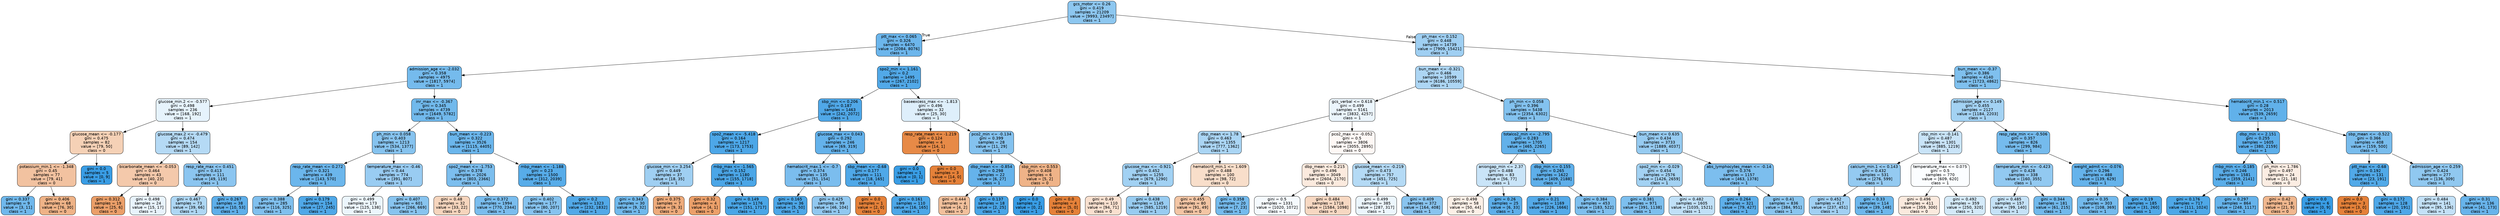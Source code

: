 digraph Tree {
node [shape=box, style="filled, rounded", color="black", fontname="helvetica"] ;
edge [fontname="helvetica"] ;
0 [label="gcs_motor <= 0.26\ngini = 0.419\nsamples = 21209\nvalue = [9993, 23497]\nclass = 1", fillcolor="#8dc7f0"] ;
1 [label="ptt_max <= 0.065\ngini = 0.326\nsamples = 6470\nvalue = [2084, 8076]\nclass = 1", fillcolor="#6cb6ec"] ;
0 -> 1 [labeldistance=2.5, labelangle=45, headlabel="True"] ;
2 [label="admission_age <= -2.032\ngini = 0.358\nsamples = 4975\nvalue = [1817, 5974]\nclass = 1", fillcolor="#75bbed"] ;
1 -> 2 ;
3 [label="glucose_min.2 <= -0.577\ngini = 0.498\nsamples = 236\nvalue = [168, 192]\nclass = 1", fillcolor="#e6f3fc"] ;
2 -> 3 ;
4 [label="glucose_mean <= -0.177\ngini = 0.475\nsamples = 82\nvalue = [79, 50]\nclass = 0", fillcolor="#f5d1b6"] ;
3 -> 4 ;
5 [label="potassium_min.1 <= -1.348\ngini = 0.45\nsamples = 77\nvalue = [79, 41]\nclass = 0", fillcolor="#f2c2a0"] ;
4 -> 5 ;
6 [label="gini = 0.337\nsamples = 9\nvalue = [3, 11]\nclass = 1", fillcolor="#6fb8ec"] ;
5 -> 6 ;
7 [label="gini = 0.406\nsamples = 68\nvalue = [76, 30]\nclass = 0", fillcolor="#efb387"] ;
5 -> 7 ;
8 [label="gini = 0.0\nsamples = 5\nvalue = [0, 9]\nclass = 1", fillcolor="#399de5"] ;
4 -> 8 ;
9 [label="glucose_max.2 <= -0.479\ngini = 0.474\nsamples = 154\nvalue = [89, 142]\nclass = 1", fillcolor="#b5daf5"] ;
3 -> 9 ;
10 [label="bicarbonate_mean <= -0.053\ngini = 0.464\nsamples = 43\nvalue = [40, 23]\nclass = 0", fillcolor="#f4c9ab"] ;
9 -> 10 ;
11 [label="gini = 0.312\nsamples = 19\nvalue = [25, 6]\nclass = 0", fillcolor="#eb9f69"] ;
10 -> 11 ;
12 [label="gini = 0.498\nsamples = 24\nvalue = [15, 17]\nclass = 1", fillcolor="#e8f3fc"] ;
10 -> 12 ;
13 [label="resp_rate_max <= 0.451\ngini = 0.413\nsamples = 111\nvalue = [49, 119]\nclass = 1", fillcolor="#8bc5f0"] ;
9 -> 13 ;
14 [label="gini = 0.467\nsamples = 73\nvalue = [39, 66]\nclass = 1", fillcolor="#aed7f4"] ;
13 -> 14 ;
15 [label="gini = 0.267\nsamples = 38\nvalue = [10, 53]\nclass = 1", fillcolor="#5eafea"] ;
13 -> 15 ;
16 [label="inr_max <= -0.367\ngini = 0.345\nsamples = 4739\nvalue = [1649, 5782]\nclass = 1", fillcolor="#71b9ec"] ;
2 -> 16 ;
17 [label="ph_min <= 0.058\ngini = 0.403\nsamples = 1213\nvalue = [534, 1377]\nclass = 1", fillcolor="#86c3ef"] ;
16 -> 17 ;
18 [label="resp_rate_mean <= 0.272\ngini = 0.321\nsamples = 439\nvalue = [143, 570]\nclass = 1", fillcolor="#6bb6ec"] ;
17 -> 18 ;
19 [label="gini = 0.388\nsamples = 285\nvalue = [116, 325]\nclass = 1", fillcolor="#80c0ee"] ;
18 -> 19 ;
20 [label="gini = 0.179\nsamples = 154\nvalue = [27, 245]\nclass = 1", fillcolor="#4fa8e8"] ;
18 -> 20 ;
21 [label="temperature_max <= -0.46\ngini = 0.44\nsamples = 774\nvalue = [391, 807]\nclass = 1", fillcolor="#99ccf2"] ;
17 -> 21 ;
22 [label="gini = 0.499\nsamples = 173\nvalue = [125, 138]\nclass = 1", fillcolor="#ecf6fd"] ;
21 -> 22 ;
23 [label="gini = 0.407\nsamples = 601\nvalue = [266, 669]\nclass = 1", fillcolor="#88c4ef"] ;
21 -> 23 ;
24 [label="bun_mean <= -0.223\ngini = 0.322\nsamples = 3526\nvalue = [1115, 4405]\nclass = 1", fillcolor="#6bb6ec"] ;
16 -> 24 ;
25 [label="spo2_mean <= -1.753\ngini = 0.378\nsamples = 2026\nvalue = [803, 2366]\nclass = 1", fillcolor="#7cbeee"] ;
24 -> 25 ;
26 [label="gini = 0.48\nsamples = 32\nvalue = [33, 22]\nclass = 0", fillcolor="#f6d5bd"] ;
25 -> 26 ;
27 [label="gini = 0.372\nsamples = 1994\nvalue = [770, 2344]\nclass = 1", fillcolor="#7abdee"] ;
25 -> 27 ;
28 [label="mbp_mean <= -1.188\ngini = 0.23\nsamples = 1500\nvalue = [312, 2039]\nclass = 1", fillcolor="#57ace9"] ;
24 -> 28 ;
29 [label="gini = 0.402\nsamples = 177\nvalue = [80, 207]\nclass = 1", fillcolor="#86c3ef"] ;
28 -> 29 ;
30 [label="gini = 0.2\nsamples = 1323\nvalue = [232, 1832]\nclass = 1", fillcolor="#52a9e8"] ;
28 -> 30 ;
31 [label="spo2_min <= 1.161\ngini = 0.2\nsamples = 1495\nvalue = [267, 2102]\nclass = 1", fillcolor="#52a9e8"] ;
1 -> 31 ;
32 [label="sbp_min <= 0.206\ngini = 0.187\nsamples = 1463\nvalue = [242, 2072]\nclass = 1", fillcolor="#50a8e8"] ;
31 -> 32 ;
33 [label="spo2_mean <= -5.418\ngini = 0.164\nsamples = 1217\nvalue = [173, 1753]\nclass = 1", fillcolor="#4da7e8"] ;
32 -> 33 ;
34 [label="glucose_min <= 3.254\ngini = 0.449\nsamples = 37\nvalue = [18, 35]\nclass = 1", fillcolor="#9fcff2"] ;
33 -> 34 ;
35 [label="gini = 0.343\nsamples = 30\nvalue = [9, 32]\nclass = 1", fillcolor="#71b9ec"] ;
34 -> 35 ;
36 [label="gini = 0.375\nsamples = 7\nvalue = [9, 3]\nclass = 0", fillcolor="#eeab7b"] ;
34 -> 36 ;
37 [label="mbp_max <= -1.565\ngini = 0.152\nsamples = 1180\nvalue = [155, 1718]\nclass = 1", fillcolor="#4ba6e7"] ;
33 -> 37 ;
38 [label="gini = 0.32\nsamples = 4\nvalue = [4, 1]\nclass = 0", fillcolor="#eca06a"] ;
37 -> 38 ;
39 [label="gini = 0.149\nsamples = 1176\nvalue = [151, 1717]\nclass = 1", fillcolor="#4aa6e7"] ;
37 -> 39 ;
40 [label="glucose_max <= 0.043\ngini = 0.292\nsamples = 246\nvalue = [69, 319]\nclass = 1", fillcolor="#64b2eb"] ;
32 -> 40 ;
41 [label="hematocrit_max.1 <= -0.7\ngini = 0.374\nsamples = 135\nvalue = [51, 154]\nclass = 1", fillcolor="#7bbdee"] ;
40 -> 41 ;
42 [label="gini = 0.165\nsamples = 36\nvalue = [5, 50]\nclass = 1", fillcolor="#4da7e8"] ;
41 -> 42 ;
43 [label="gini = 0.425\nsamples = 99\nvalue = [46, 104]\nclass = 1", fillcolor="#91c8f0"] ;
41 -> 43 ;
44 [label="sbp_mean <= -0.68\ngini = 0.177\nsamples = 111\nvalue = [18, 165]\nclass = 1", fillcolor="#4fa8e8"] ;
40 -> 44 ;
45 [label="gini = 0.0\nsamples = 1\nvalue = [2, 0]\nclass = 0", fillcolor="#e58139"] ;
44 -> 45 ;
46 [label="gini = 0.161\nsamples = 110\nvalue = [16, 165]\nclass = 1", fillcolor="#4ca7e8"] ;
44 -> 46 ;
47 [label="baseexcess_max <= -1.813\ngini = 0.496\nsamples = 32\nvalue = [25, 30]\nclass = 1", fillcolor="#deeffb"] ;
31 -> 47 ;
48 [label="resp_rate_mean <= -1.219\ngini = 0.124\nsamples = 4\nvalue = [14, 1]\nclass = 0", fillcolor="#e78a47"] ;
47 -> 48 ;
49 [label="gini = 0.0\nsamples = 1\nvalue = [0, 1]\nclass = 1", fillcolor="#399de5"] ;
48 -> 49 ;
50 [label="gini = 0.0\nsamples = 3\nvalue = [14, 0]\nclass = 0", fillcolor="#e58139"] ;
48 -> 50 ;
51 [label="pco2_min <= -0.134\ngini = 0.399\nsamples = 28\nvalue = [11, 29]\nclass = 1", fillcolor="#84c2ef"] ;
47 -> 51 ;
52 [label="dbp_mean <= -0.854\ngini = 0.298\nsamples = 22\nvalue = [6, 27]\nclass = 1", fillcolor="#65b3eb"] ;
51 -> 52 ;
53 [label="gini = 0.444\nsamples = 4\nvalue = [4, 2]\nclass = 0", fillcolor="#f2c09c"] ;
52 -> 53 ;
54 [label="gini = 0.137\nsamples = 18\nvalue = [2, 25]\nclass = 1", fillcolor="#49a5e7"] ;
52 -> 54 ;
55 [label="sbp_min <= 0.553\ngini = 0.408\nsamples = 6\nvalue = [5, 2]\nclass = 0", fillcolor="#efb388"] ;
51 -> 55 ;
56 [label="gini = 0.0\nsamples = 2\nvalue = [0, 2]\nclass = 1", fillcolor="#399de5"] ;
55 -> 56 ;
57 [label="gini = 0.0\nsamples = 4\nvalue = [5, 0]\nclass = 0", fillcolor="#e58139"] ;
55 -> 57 ;
58 [label="ph_max <= 0.152\ngini = 0.448\nsamples = 14739\nvalue = [7909, 15421]\nclass = 1", fillcolor="#9fcff2"] ;
0 -> 58 [labeldistance=2.5, labelangle=-45, headlabel="False"] ;
59 [label="bun_mean <= -0.321\ngini = 0.466\nsamples = 10599\nvalue = [6186, 10559]\nclass = 1", fillcolor="#add6f4"] ;
58 -> 59 ;
60 [label="gcs_verbal <= 0.618\ngini = 0.499\nsamples = 5161\nvalue = [3832, 4257]\nclass = 1", fillcolor="#ebf5fc"] ;
59 -> 60 ;
61 [label="dbp_mean <= 1.78\ngini = 0.463\nsamples = 1355\nvalue = [777, 1362]\nclass = 1", fillcolor="#aad5f4"] ;
60 -> 61 ;
62 [label="glucose_max <= -0.921\ngini = 0.452\nsamples = 1255\nvalue = [679, 1290]\nclass = 1", fillcolor="#a1d1f3"] ;
61 -> 62 ;
63 [label="gini = 0.49\nsamples = 110\nvalue = [94, 71]\nclass = 0", fillcolor="#f9e0cf"] ;
62 -> 63 ;
64 [label="gini = 0.438\nsamples = 1145\nvalue = [585, 1219]\nclass = 1", fillcolor="#98ccf1"] ;
62 -> 64 ;
65 [label="hematocrit_min.1 <= 1.609\ngini = 0.488\nsamples = 100\nvalue = [98, 72]\nclass = 0", fillcolor="#f8deca"] ;
61 -> 65 ;
66 [label="gini = 0.455\nsamples = 80\nvalue = [91, 49]\nclass = 0", fillcolor="#f3c5a4"] ;
65 -> 66 ;
67 [label="gini = 0.358\nsamples = 20\nvalue = [7, 23]\nclass = 1", fillcolor="#75bbed"] ;
65 -> 67 ;
68 [label="pco2_max <= -0.052\ngini = 0.5\nsamples = 3806\nvalue = [3055, 2895]\nclass = 0", fillcolor="#fef8f5"] ;
60 -> 68 ;
69 [label="dbp_mean <= 0.215\ngini = 0.496\nsamples = 3049\nvalue = [2604, 2170]\nclass = 0", fillcolor="#fbeade"] ;
68 -> 69 ;
70 [label="gini = 0.5\nsamples = 1331\nvalue = [1020, 1072]\nclass = 1", fillcolor="#f5fafe"] ;
69 -> 70 ;
71 [label="gini = 0.484\nsamples = 1718\nvalue = [1584, 1098]\nclass = 0", fillcolor="#f7d8c2"] ;
69 -> 71 ;
72 [label="glucose_mean <= -0.219\ngini = 0.473\nsamples = 757\nvalue = [451, 725]\nclass = 1", fillcolor="#b4daf5"] ;
68 -> 72 ;
73 [label="gini = 0.499\nsamples = 385\nvalue = [287, 317]\nclass = 1", fillcolor="#ecf6fd"] ;
72 -> 73 ;
74 [label="gini = 0.409\nsamples = 372\nvalue = [164, 408]\nclass = 1", fillcolor="#89c4ef"] ;
72 -> 74 ;
75 [label="ph_min <= 0.058\ngini = 0.396\nsamples = 5438\nvalue = [2354, 6302]\nclass = 1", fillcolor="#83c2ef"] ;
59 -> 75 ;
76 [label="totalco2_min <= -2.795\ngini = 0.283\nsamples = 1705\nvalue = [465, 2265]\nclass = 1", fillcolor="#62b1ea"] ;
75 -> 76 ;
77 [label="aniongap_min <= 2.37\ngini = 0.488\nsamples = 83\nvalue = [56, 77]\nclass = 1", fillcolor="#c9e4f8"] ;
76 -> 77 ;
78 [label="gini = 0.498\nsamples = 58\nvalue = [50, 44]\nclass = 0", fillcolor="#fcf0e7"] ;
77 -> 78 ;
79 [label="gini = 0.26\nsamples = 25\nvalue = [6, 33]\nclass = 1", fillcolor="#5dafea"] ;
77 -> 79 ;
80 [label="dbp_min <= 0.155\ngini = 0.265\nsamples = 1622\nvalue = [409, 2188]\nclass = 1", fillcolor="#5eafea"] ;
76 -> 80 ;
81 [label="gini = 0.21\nsamples = 1169\nvalue = [226, 1666]\nclass = 1", fillcolor="#54aae9"] ;
80 -> 81 ;
82 [label="gini = 0.384\nsamples = 453\nvalue = [183, 522]\nclass = 1", fillcolor="#7ebfee"] ;
80 -> 82 ;
83 [label="bun_mean <= 0.635\ngini = 0.434\nsamples = 3733\nvalue = [1889, 4037]\nclass = 1", fillcolor="#96cbf1"] ;
75 -> 83 ;
84 [label="spo2_min <= -0.029\ngini = 0.454\nsamples = 2576\nvalue = [1426, 2659]\nclass = 1", fillcolor="#a3d2f3"] ;
83 -> 84 ;
85 [label="gini = 0.381\nsamples = 971\nvalue = [391, 1138]\nclass = 1", fillcolor="#7dbfee"] ;
84 -> 85 ;
86 [label="gini = 0.482\nsamples = 1605\nvalue = [1035, 1521]\nclass = 1", fillcolor="#c0e0f7"] ;
84 -> 86 ;
87 [label="abs_lymphocytes_mean <= -0.14\ngini = 0.376\nsamples = 1157\nvalue = [463, 1378]\nclass = 1", fillcolor="#7cbeee"] ;
83 -> 87 ;
88 [label="gini = 0.264\nsamples = 321\nvalue = [79, 427]\nclass = 1", fillcolor="#5eafea"] ;
87 -> 88 ;
89 [label="gini = 0.41\nsamples = 836\nvalue = [384, 951]\nclass = 1", fillcolor="#89c5ef"] ;
87 -> 89 ;
90 [label="bun_mean <= -0.37\ngini = 0.386\nsamples = 4140\nvalue = [1723, 4862]\nclass = 1", fillcolor="#7fc0ee"] ;
58 -> 90 ;
91 [label="admission_age <= 0.149\ngini = 0.455\nsamples = 2127\nvalue = [1184, 2203]\nclass = 1", fillcolor="#a3d2f3"] ;
90 -> 91 ;
92 [label="sbp_min <= -0.141\ngini = 0.487\nsamples = 1301\nvalue = [885, 1219]\nclass = 1", fillcolor="#c9e4f8"] ;
91 -> 92 ;
93 [label="calcium_min.1 <= 0.143\ngini = 0.432\nsamples = 531\nvalue = [276, 599]\nclass = 1", fillcolor="#94caf1"] ;
92 -> 93 ;
94 [label="gini = 0.452\nsamples = 417\nvalue = [237, 451]\nclass = 1", fillcolor="#a1d0f3"] ;
93 -> 94 ;
95 [label="gini = 0.33\nsamples = 114\nvalue = [39, 148]\nclass = 1", fillcolor="#6db7ec"] ;
93 -> 95 ;
96 [label="temperature_max <= 0.075\ngini = 0.5\nsamples = 770\nvalue = [609, 620]\nclass = 1", fillcolor="#fbfdff"] ;
92 -> 96 ;
97 [label="gini = 0.496\nsamples = 411\nvalue = [359, 300]\nclass = 0", fillcolor="#fbeade"] ;
96 -> 97 ;
98 [label="gini = 0.492\nsamples = 359\nvalue = [250, 320]\nclass = 1", fillcolor="#d4eaf9"] ;
96 -> 98 ;
99 [label="resp_rate_min <= -0.506\ngini = 0.357\nsamples = 826\nvalue = [299, 984]\nclass = 1", fillcolor="#75bbed"] ;
91 -> 99 ;
100 [label="temperature_min <= -0.423\ngini = 0.428\nsamples = 338\nvalue = [160, 355]\nclass = 1", fillcolor="#92c9f1"] ;
99 -> 100 ;
101 [label="gini = 0.485\nsamples = 157\nvalue = [99, 140]\nclass = 1", fillcolor="#c5e2f7"] ;
100 -> 101 ;
102 [label="gini = 0.344\nsamples = 181\nvalue = [61, 215]\nclass = 1", fillcolor="#71b9ec"] ;
100 -> 102 ;
103 [label="weight_admit <= -0.076\ngini = 0.296\nsamples = 488\nvalue = [139, 629]\nclass = 1", fillcolor="#65b3eb"] ;
99 -> 103 ;
104 [label="gini = 0.35\nsamples = 303\nvalue = [108, 369]\nclass = 1", fillcolor="#73baed"] ;
103 -> 104 ;
105 [label="gini = 0.19\nsamples = 185\nvalue = [31, 260]\nclass = 1", fillcolor="#51a9e8"] ;
103 -> 105 ;
106 [label="hematocrit_min.1 <= 0.517\ngini = 0.28\nsamples = 2013\nvalue = [539, 2659]\nclass = 1", fillcolor="#61b1ea"] ;
90 -> 106 ;
107 [label="dbp_min <= 2.151\ngini = 0.255\nsamples = 1605\nvalue = [380, 2159]\nclass = 1", fillcolor="#5caeea"] ;
106 -> 107 ;
108 [label="mbp_min <= -0.185\ngini = 0.246\nsamples = 1581\nvalue = [359, 2141]\nclass = 1", fillcolor="#5aade9"] ;
107 -> 108 ;
109 [label="gini = 0.176\nsamples = 717\nvalue = [111, 1024]\nclass = 1", fillcolor="#4ea8e8"] ;
108 -> 109 ;
110 [label="gini = 0.297\nsamples = 864\nvalue = [248, 1117]\nclass = 1", fillcolor="#65b3eb"] ;
108 -> 110 ;
111 [label="ph_min <= 1.786\ngini = 0.497\nsamples = 24\nvalue = [21, 18]\nclass = 0", fillcolor="#fbede3"] ;
107 -> 111 ;
112 [label="gini = 0.42\nsamples = 18\nvalue = [21, 9]\nclass = 0", fillcolor="#f0b78e"] ;
111 -> 112 ;
113 [label="gini = 0.0\nsamples = 6\nvalue = [0, 9]\nclass = 1", fillcolor="#399de5"] ;
111 -> 113 ;
114 [label="sbp_mean <= -0.522\ngini = 0.366\nsamples = 408\nvalue = [159, 500]\nclass = 1", fillcolor="#78bced"] ;
106 -> 114 ;
115 [label="ptt_max <= -0.68\ngini = 0.192\nsamples = 131\nvalue = [23, 191]\nclass = 1", fillcolor="#51a9e8"] ;
114 -> 115 ;
116 [label="gini = 0.0\nsamples = 3\nvalue = [3, 0]\nclass = 0", fillcolor="#e58139"] ;
115 -> 116 ;
117 [label="gini = 0.172\nsamples = 128\nvalue = [20, 191]\nclass = 1", fillcolor="#4ea7e8"] ;
115 -> 117 ;
118 [label="admission_age <= 0.259\ngini = 0.424\nsamples = 277\nvalue = [136, 309]\nclass = 1", fillcolor="#90c8f0"] ;
114 -> 118 ;
119 [label="gini = 0.484\nsamples = 141\nvalue = [95, 136]\nclass = 1", fillcolor="#c3e1f7"] ;
118 -> 119 ;
120 [label="gini = 0.31\nsamples = 136\nvalue = [41, 173]\nclass = 1", fillcolor="#68b4eb"] ;
118 -> 120 ;
}